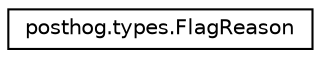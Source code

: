 digraph "Graphical Class Hierarchy"
{
 // LATEX_PDF_SIZE
  edge [fontname="Helvetica",fontsize="10",labelfontname="Helvetica",labelfontsize="10"];
  node [fontname="Helvetica",fontsize="10",shape=record];
  rankdir="LR";
  Node0 [label="posthog.types.FlagReason",height=0.2,width=0.4,color="black", fillcolor="white", style="filled",URL="$classposthog_1_1types_1_1FlagReason.html",tooltip=" "];
}

